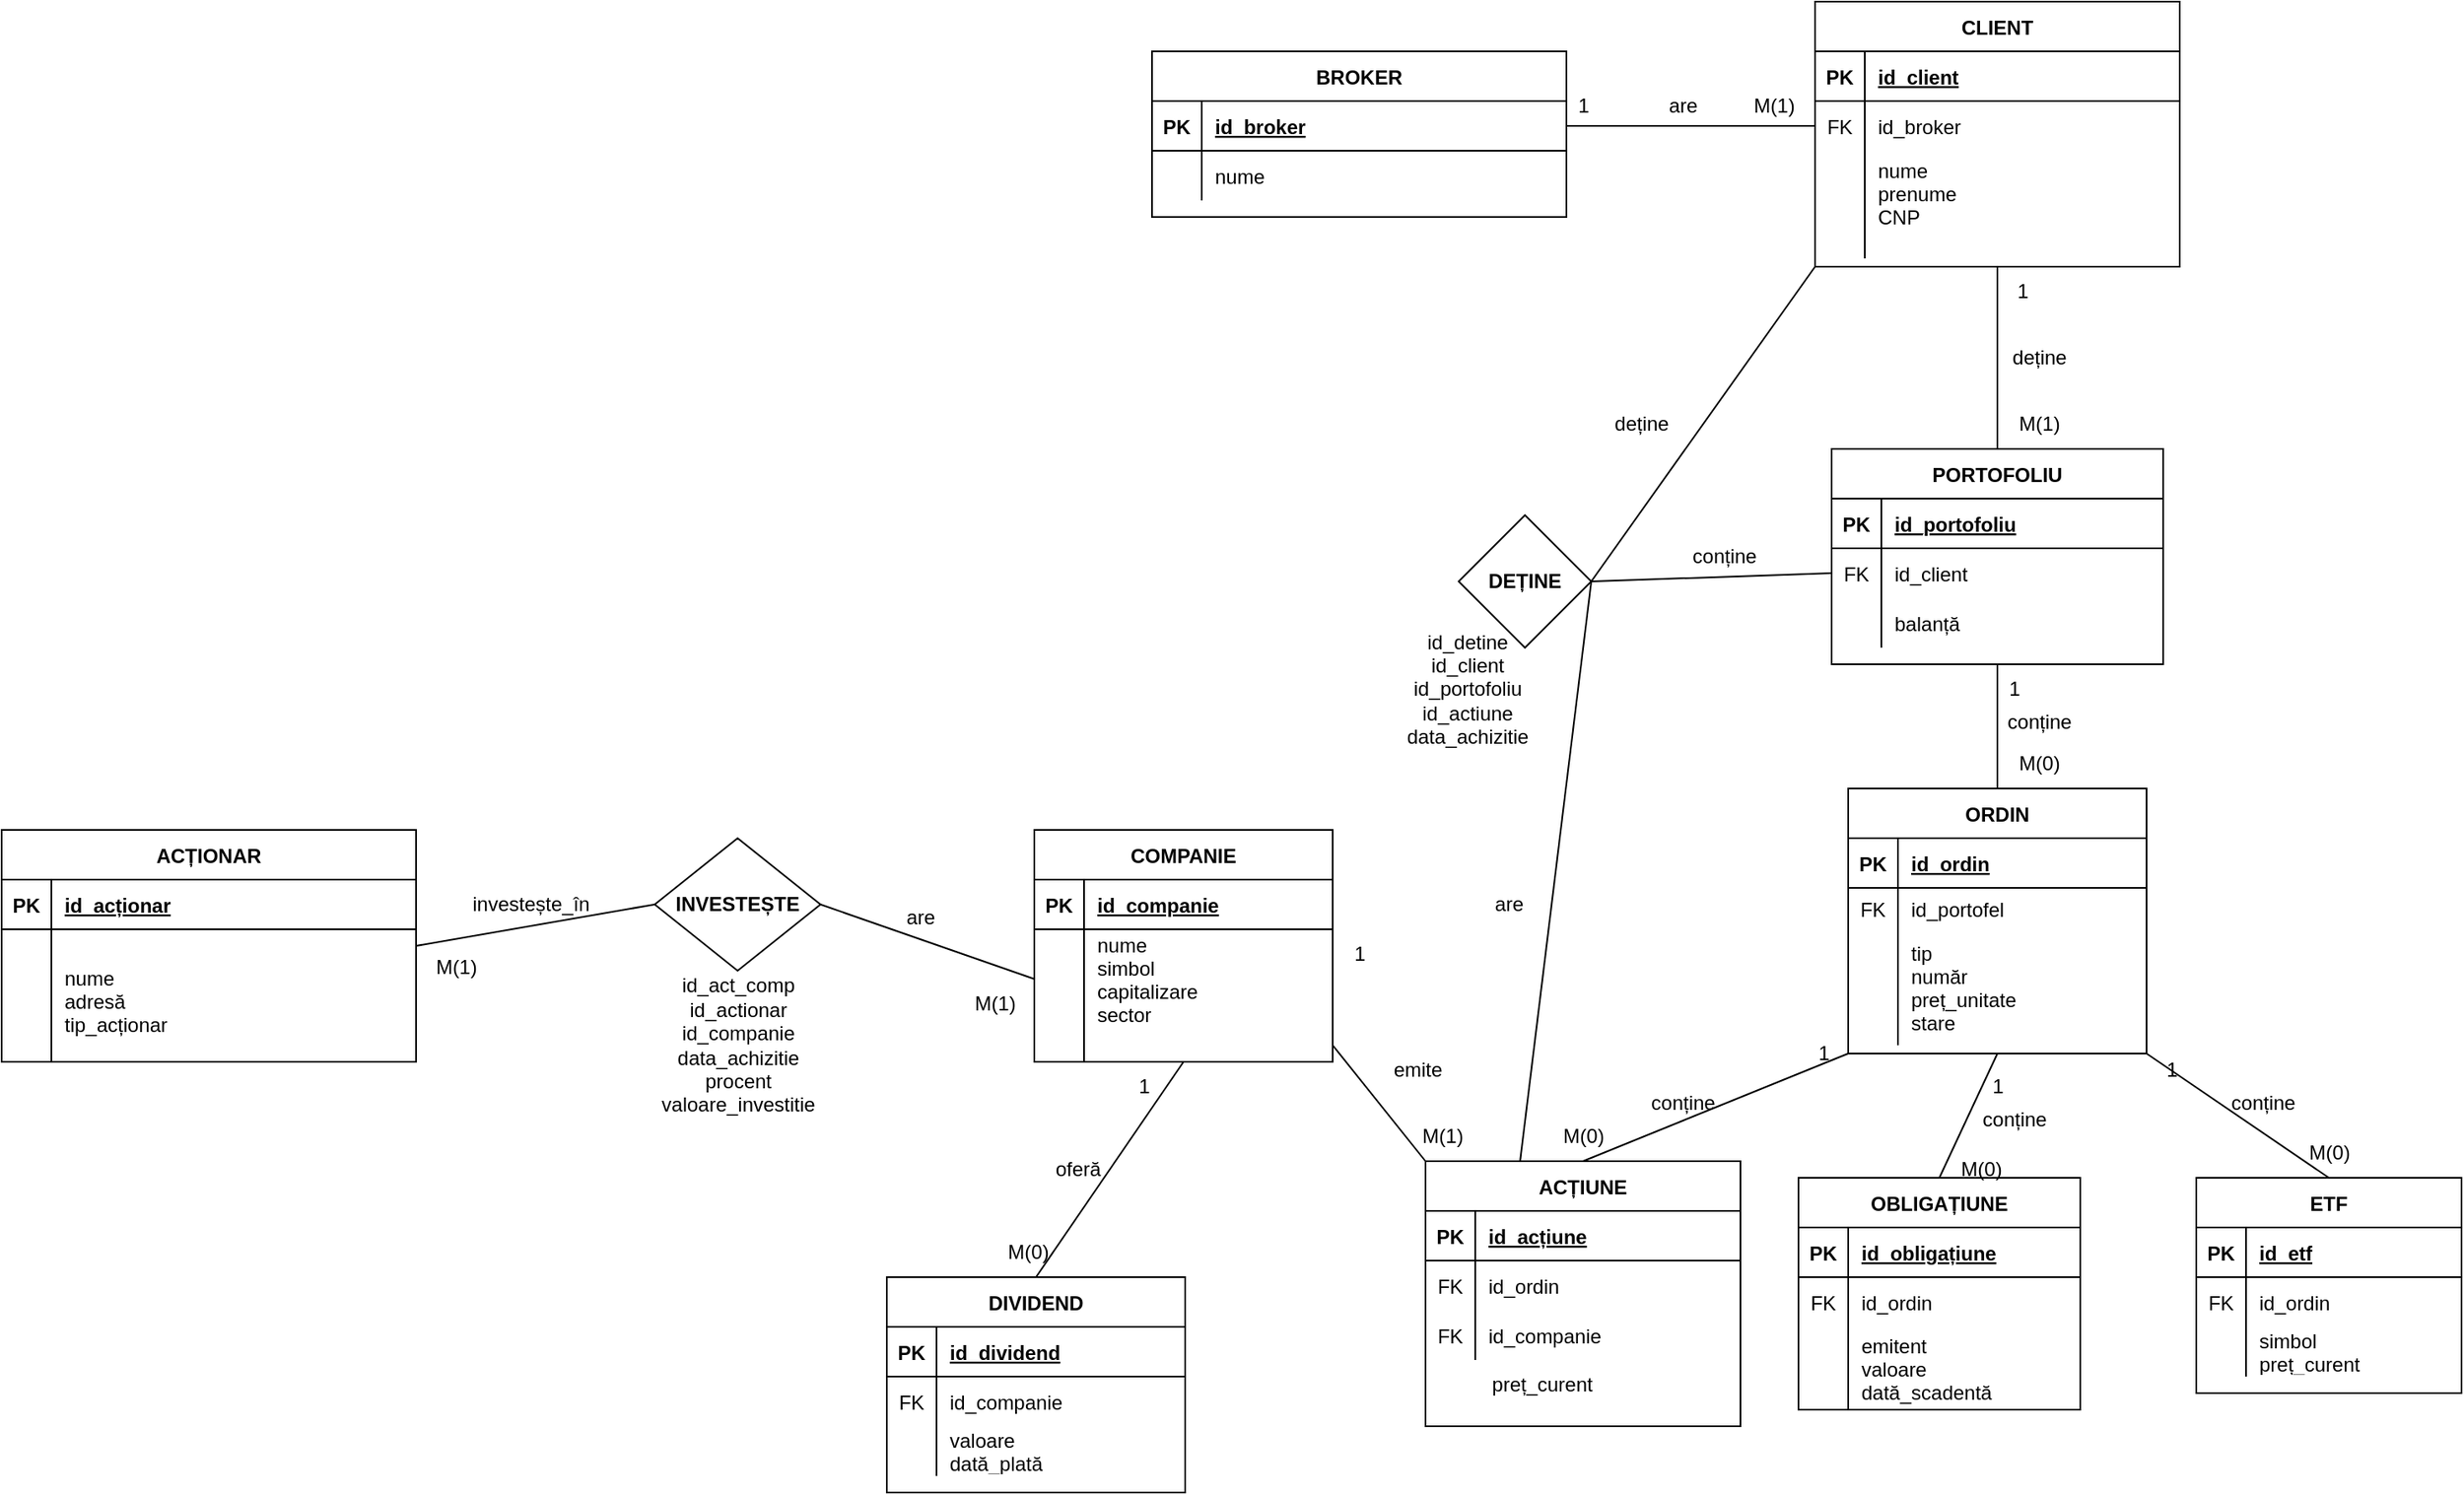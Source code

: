 <mxfile version="22.1.1" type="device" pages="2">
  <diagram id="R2lEEEUBdFMjLlhIrx00" name="Page-1">
    <mxGraphModel dx="2924" dy="1110" grid="1" gridSize="10" guides="1" tooltips="1" connect="1" arrows="1" fold="1" page="1" pageScale="1" pageWidth="850" pageHeight="1100" math="0" shadow="0" extFonts="Permanent Marker^https://fonts.googleapis.com/css?family=Permanent+Marker">
      <root>
        <mxCell id="0" />
        <mxCell id="1" parent="0" />
        <mxCell id="C-vyLk0tnHw3VtMMgP7b-23" value="BROKER" style="shape=table;startSize=30;container=1;collapsible=1;childLayout=tableLayout;fixedRows=1;rowLines=0;fontStyle=1;align=center;resizeLast=1;" parent="1" vertex="1">
          <mxGeometry x="20" y="50" width="250" height="100" as="geometry" />
        </mxCell>
        <mxCell id="C-vyLk0tnHw3VtMMgP7b-24" value="" style="shape=partialRectangle;collapsible=0;dropTarget=0;pointerEvents=0;fillColor=none;points=[[0,0.5],[1,0.5]];portConstraint=eastwest;top=0;left=0;right=0;bottom=1;" parent="C-vyLk0tnHw3VtMMgP7b-23" vertex="1">
          <mxGeometry y="30" width="250" height="30" as="geometry" />
        </mxCell>
        <mxCell id="C-vyLk0tnHw3VtMMgP7b-25" value="PK" style="shape=partialRectangle;overflow=hidden;connectable=0;fillColor=none;top=0;left=0;bottom=0;right=0;fontStyle=1;" parent="C-vyLk0tnHw3VtMMgP7b-24" vertex="1">
          <mxGeometry width="30" height="30" as="geometry">
            <mxRectangle width="30" height="30" as="alternateBounds" />
          </mxGeometry>
        </mxCell>
        <mxCell id="C-vyLk0tnHw3VtMMgP7b-26" value="id_broker" style="shape=partialRectangle;overflow=hidden;connectable=0;fillColor=none;top=0;left=0;bottom=0;right=0;align=left;spacingLeft=6;fontStyle=5;" parent="C-vyLk0tnHw3VtMMgP7b-24" vertex="1">
          <mxGeometry x="30" width="220" height="30" as="geometry">
            <mxRectangle width="220" height="30" as="alternateBounds" />
          </mxGeometry>
        </mxCell>
        <mxCell id="C-vyLk0tnHw3VtMMgP7b-27" value="" style="shape=partialRectangle;collapsible=0;dropTarget=0;pointerEvents=0;fillColor=none;points=[[0,0.5],[1,0.5]];portConstraint=eastwest;top=0;left=0;right=0;bottom=0;" parent="C-vyLk0tnHw3VtMMgP7b-23" vertex="1">
          <mxGeometry y="60" width="250" height="30" as="geometry" />
        </mxCell>
        <mxCell id="C-vyLk0tnHw3VtMMgP7b-28" value="" style="shape=partialRectangle;overflow=hidden;connectable=0;fillColor=none;top=0;left=0;bottom=0;right=0;" parent="C-vyLk0tnHw3VtMMgP7b-27" vertex="1">
          <mxGeometry width="30" height="30" as="geometry">
            <mxRectangle width="30" height="30" as="alternateBounds" />
          </mxGeometry>
        </mxCell>
        <mxCell id="C-vyLk0tnHw3VtMMgP7b-29" value="nume" style="shape=partialRectangle;overflow=hidden;connectable=0;fillColor=none;top=0;left=0;bottom=0;right=0;align=left;spacingLeft=6;" parent="C-vyLk0tnHw3VtMMgP7b-27" vertex="1">
          <mxGeometry x="30" width="220" height="30" as="geometry">
            <mxRectangle width="220" height="30" as="alternateBounds" />
          </mxGeometry>
        </mxCell>
        <mxCell id="0l41ODt3sagTzn-8cAt7-6" value="CLIENT" style="shape=table;startSize=30;container=1;collapsible=1;childLayout=tableLayout;fixedRows=1;rowLines=0;fontStyle=1;align=center;resizeLast=1;" parent="1" vertex="1">
          <mxGeometry x="420" y="20" width="220" height="160" as="geometry" />
        </mxCell>
        <mxCell id="0l41ODt3sagTzn-8cAt7-7" value="" style="shape=partialRectangle;collapsible=0;dropTarget=0;pointerEvents=0;fillColor=none;points=[[0,0.5],[1,0.5]];portConstraint=eastwest;top=0;left=0;right=0;bottom=1;" parent="0l41ODt3sagTzn-8cAt7-6" vertex="1">
          <mxGeometry y="30" width="220" height="30" as="geometry" />
        </mxCell>
        <mxCell id="0l41ODt3sagTzn-8cAt7-8" value="PK" style="shape=partialRectangle;overflow=hidden;connectable=0;fillColor=none;top=0;left=0;bottom=0;right=0;fontStyle=1;" parent="0l41ODt3sagTzn-8cAt7-7" vertex="1">
          <mxGeometry width="30" height="30" as="geometry">
            <mxRectangle width="30" height="30" as="alternateBounds" />
          </mxGeometry>
        </mxCell>
        <mxCell id="0l41ODt3sagTzn-8cAt7-9" value="id_client" style="shape=partialRectangle;overflow=hidden;connectable=0;fillColor=none;top=0;left=0;bottom=0;right=0;align=left;spacingLeft=6;fontStyle=5;" parent="0l41ODt3sagTzn-8cAt7-7" vertex="1">
          <mxGeometry x="30" width="190" height="30" as="geometry">
            <mxRectangle width="190" height="30" as="alternateBounds" />
          </mxGeometry>
        </mxCell>
        <mxCell id="0l41ODt3sagTzn-8cAt7-10" value="" style="shape=partialRectangle;collapsible=0;dropTarget=0;pointerEvents=0;fillColor=none;points=[[0,0.5],[1,0.5]];portConstraint=eastwest;top=0;left=0;right=0;bottom=0;" parent="0l41ODt3sagTzn-8cAt7-6" vertex="1">
          <mxGeometry y="60" width="220" height="30" as="geometry" />
        </mxCell>
        <mxCell id="0l41ODt3sagTzn-8cAt7-11" value="FK" style="shape=partialRectangle;overflow=hidden;connectable=0;fillColor=none;top=0;left=0;bottom=0;right=0;" parent="0l41ODt3sagTzn-8cAt7-10" vertex="1">
          <mxGeometry width="30" height="30" as="geometry">
            <mxRectangle width="30" height="30" as="alternateBounds" />
          </mxGeometry>
        </mxCell>
        <mxCell id="0l41ODt3sagTzn-8cAt7-12" value="id_broker" style="shape=partialRectangle;overflow=hidden;connectable=0;fillColor=none;top=0;left=0;bottom=0;right=0;align=left;spacingLeft=6;" parent="0l41ODt3sagTzn-8cAt7-10" vertex="1">
          <mxGeometry x="30" width="190" height="30" as="geometry">
            <mxRectangle width="190" height="30" as="alternateBounds" />
          </mxGeometry>
        </mxCell>
        <mxCell id="0l41ODt3sagTzn-8cAt7-13" value="" style="shape=partialRectangle;collapsible=0;dropTarget=0;pointerEvents=0;fillColor=none;points=[[0,0.5],[1,0.5]];portConstraint=eastwest;top=0;left=0;right=0;bottom=0;" parent="0l41ODt3sagTzn-8cAt7-6" vertex="1">
          <mxGeometry y="90" width="220" height="65" as="geometry" />
        </mxCell>
        <mxCell id="0l41ODt3sagTzn-8cAt7-14" value="" style="shape=partialRectangle;overflow=hidden;connectable=0;fillColor=none;top=0;left=0;bottom=0;right=0;" parent="0l41ODt3sagTzn-8cAt7-13" vertex="1">
          <mxGeometry width="30" height="65" as="geometry">
            <mxRectangle width="30" height="65" as="alternateBounds" />
          </mxGeometry>
        </mxCell>
        <mxCell id="0l41ODt3sagTzn-8cAt7-15" value="nume&#xa;prenume&#xa;CNP&#xa;" style="shape=partialRectangle;overflow=hidden;connectable=0;fillColor=none;top=0;left=0;bottom=0;right=0;align=left;spacingLeft=6;" parent="0l41ODt3sagTzn-8cAt7-13" vertex="1">
          <mxGeometry x="30" width="190" height="65" as="geometry">
            <mxRectangle width="190" height="65" as="alternateBounds" />
          </mxGeometry>
        </mxCell>
        <mxCell id="0l41ODt3sagTzn-8cAt7-16" value="PORTOFOLIU" style="shape=table;startSize=30;container=1;collapsible=1;childLayout=tableLayout;fixedRows=1;rowLines=0;fontStyle=1;align=center;resizeLast=1;" parent="1" vertex="1">
          <mxGeometry x="430" y="290" width="200" height="130" as="geometry" />
        </mxCell>
        <mxCell id="0l41ODt3sagTzn-8cAt7-17" value="" style="shape=partialRectangle;collapsible=0;dropTarget=0;pointerEvents=0;fillColor=none;points=[[0,0.5],[1,0.5]];portConstraint=eastwest;top=0;left=0;right=0;bottom=1;" parent="0l41ODt3sagTzn-8cAt7-16" vertex="1">
          <mxGeometry y="30" width="200" height="30" as="geometry" />
        </mxCell>
        <mxCell id="0l41ODt3sagTzn-8cAt7-18" value="PK" style="shape=partialRectangle;overflow=hidden;connectable=0;fillColor=none;top=0;left=0;bottom=0;right=0;fontStyle=1;" parent="0l41ODt3sagTzn-8cAt7-17" vertex="1">
          <mxGeometry width="30" height="30" as="geometry">
            <mxRectangle width="30" height="30" as="alternateBounds" />
          </mxGeometry>
        </mxCell>
        <mxCell id="0l41ODt3sagTzn-8cAt7-19" value="id_portofoliu" style="shape=partialRectangle;overflow=hidden;connectable=0;fillColor=none;top=0;left=0;bottom=0;right=0;align=left;spacingLeft=6;fontStyle=5;" parent="0l41ODt3sagTzn-8cAt7-17" vertex="1">
          <mxGeometry x="30" width="170" height="30" as="geometry">
            <mxRectangle width="170" height="30" as="alternateBounds" />
          </mxGeometry>
        </mxCell>
        <mxCell id="0l41ODt3sagTzn-8cAt7-20" value="" style="shape=partialRectangle;collapsible=0;dropTarget=0;pointerEvents=0;fillColor=none;points=[[0,0.5],[1,0.5]];portConstraint=eastwest;top=0;left=0;right=0;bottom=0;" parent="0l41ODt3sagTzn-8cAt7-16" vertex="1">
          <mxGeometry y="60" width="200" height="30" as="geometry" />
        </mxCell>
        <mxCell id="0l41ODt3sagTzn-8cAt7-21" value="FK" style="shape=partialRectangle;overflow=hidden;connectable=0;fillColor=none;top=0;left=0;bottom=0;right=0;" parent="0l41ODt3sagTzn-8cAt7-20" vertex="1">
          <mxGeometry width="30" height="30" as="geometry">
            <mxRectangle width="30" height="30" as="alternateBounds" />
          </mxGeometry>
        </mxCell>
        <mxCell id="0l41ODt3sagTzn-8cAt7-22" value="id_client" style="shape=partialRectangle;overflow=hidden;connectable=0;fillColor=none;top=0;left=0;bottom=0;right=0;align=left;spacingLeft=6;" parent="0l41ODt3sagTzn-8cAt7-20" vertex="1">
          <mxGeometry x="30" width="170" height="30" as="geometry">
            <mxRectangle width="170" height="30" as="alternateBounds" />
          </mxGeometry>
        </mxCell>
        <mxCell id="0l41ODt3sagTzn-8cAt7-23" value="" style="shape=partialRectangle;collapsible=0;dropTarget=0;pointerEvents=0;fillColor=none;points=[[0,0.5],[1,0.5]];portConstraint=eastwest;top=0;left=0;right=0;bottom=0;" parent="0l41ODt3sagTzn-8cAt7-16" vertex="1">
          <mxGeometry y="90" width="200" height="30" as="geometry" />
        </mxCell>
        <mxCell id="0l41ODt3sagTzn-8cAt7-24" value="" style="shape=partialRectangle;overflow=hidden;connectable=0;fillColor=none;top=0;left=0;bottom=0;right=0;" parent="0l41ODt3sagTzn-8cAt7-23" vertex="1">
          <mxGeometry width="30" height="30" as="geometry">
            <mxRectangle width="30" height="30" as="alternateBounds" />
          </mxGeometry>
        </mxCell>
        <mxCell id="0l41ODt3sagTzn-8cAt7-25" value="balanță" style="shape=partialRectangle;overflow=hidden;connectable=0;fillColor=none;top=0;left=0;bottom=0;right=0;align=left;spacingLeft=6;" parent="0l41ODt3sagTzn-8cAt7-23" vertex="1">
          <mxGeometry x="30" width="170" height="30" as="geometry">
            <mxRectangle width="170" height="30" as="alternateBounds" />
          </mxGeometry>
        </mxCell>
        <mxCell id="0l41ODt3sagTzn-8cAt7-26" value="ORDIN" style="shape=table;startSize=30;container=1;collapsible=1;childLayout=tableLayout;fixedRows=1;rowLines=0;fontStyle=1;align=center;resizeLast=1;" parent="1" vertex="1">
          <mxGeometry x="440" y="495" width="180" height="160" as="geometry" />
        </mxCell>
        <mxCell id="0l41ODt3sagTzn-8cAt7-27" value="" style="shape=partialRectangle;collapsible=0;dropTarget=0;pointerEvents=0;fillColor=none;points=[[0,0.5],[1,0.5]];portConstraint=eastwest;top=0;left=0;right=0;bottom=1;" parent="0l41ODt3sagTzn-8cAt7-26" vertex="1">
          <mxGeometry y="30" width="180" height="30" as="geometry" />
        </mxCell>
        <mxCell id="0l41ODt3sagTzn-8cAt7-28" value="PK" style="shape=partialRectangle;overflow=hidden;connectable=0;fillColor=none;top=0;left=0;bottom=0;right=0;fontStyle=1;" parent="0l41ODt3sagTzn-8cAt7-27" vertex="1">
          <mxGeometry width="30" height="30" as="geometry">
            <mxRectangle width="30" height="30" as="alternateBounds" />
          </mxGeometry>
        </mxCell>
        <mxCell id="0l41ODt3sagTzn-8cAt7-29" value="id_ordin" style="shape=partialRectangle;overflow=hidden;connectable=0;fillColor=none;top=0;left=0;bottom=0;right=0;align=left;spacingLeft=6;fontStyle=5;" parent="0l41ODt3sagTzn-8cAt7-27" vertex="1">
          <mxGeometry x="30" width="150" height="30" as="geometry">
            <mxRectangle width="150" height="30" as="alternateBounds" />
          </mxGeometry>
        </mxCell>
        <mxCell id="0l41ODt3sagTzn-8cAt7-30" value="" style="shape=partialRectangle;collapsible=0;dropTarget=0;pointerEvents=0;fillColor=none;points=[[0,0.5],[1,0.5]];portConstraint=eastwest;top=0;left=0;right=0;bottom=0;" parent="0l41ODt3sagTzn-8cAt7-26" vertex="1">
          <mxGeometry y="60" width="180" height="25" as="geometry" />
        </mxCell>
        <mxCell id="0l41ODt3sagTzn-8cAt7-31" value="FK" style="shape=partialRectangle;overflow=hidden;connectable=0;fillColor=none;top=0;left=0;bottom=0;right=0;" parent="0l41ODt3sagTzn-8cAt7-30" vertex="1">
          <mxGeometry width="30" height="25" as="geometry">
            <mxRectangle width="30" height="25" as="alternateBounds" />
          </mxGeometry>
        </mxCell>
        <mxCell id="0l41ODt3sagTzn-8cAt7-32" value="id_portofel" style="shape=partialRectangle;overflow=hidden;connectable=0;fillColor=none;top=0;left=0;bottom=0;right=0;align=left;spacingLeft=6;" parent="0l41ODt3sagTzn-8cAt7-30" vertex="1">
          <mxGeometry x="30" width="150" height="25" as="geometry">
            <mxRectangle width="150" height="25" as="alternateBounds" />
          </mxGeometry>
        </mxCell>
        <mxCell id="0l41ODt3sagTzn-8cAt7-33" value="" style="shape=partialRectangle;collapsible=0;dropTarget=0;pointerEvents=0;fillColor=none;points=[[0,0.5],[1,0.5]];portConstraint=eastwest;top=0;left=0;right=0;bottom=0;" parent="0l41ODt3sagTzn-8cAt7-26" vertex="1">
          <mxGeometry y="85" width="180" height="70" as="geometry" />
        </mxCell>
        <mxCell id="0l41ODt3sagTzn-8cAt7-34" value="" style="shape=partialRectangle;overflow=hidden;connectable=0;fillColor=none;top=0;left=0;bottom=0;right=0;" parent="0l41ODt3sagTzn-8cAt7-33" vertex="1">
          <mxGeometry width="30" height="70" as="geometry">
            <mxRectangle width="30" height="70" as="alternateBounds" />
          </mxGeometry>
        </mxCell>
        <mxCell id="0l41ODt3sagTzn-8cAt7-35" value="tip&#xa;număr&#xa;preț_unitate&#xa;stare" style="shape=partialRectangle;overflow=hidden;connectable=0;fillColor=none;top=0;left=0;bottom=0;right=0;align=left;spacingLeft=6;" parent="0l41ODt3sagTzn-8cAt7-33" vertex="1">
          <mxGeometry x="30" width="150" height="70" as="geometry">
            <mxRectangle width="150" height="70" as="alternateBounds" />
          </mxGeometry>
        </mxCell>
        <mxCell id="IBkrhntbeBRxh-45TwVK-1" value="OBLIGAȚIUNE" style="shape=table;startSize=30;container=1;collapsible=1;childLayout=tableLayout;fixedRows=1;rowLines=0;fontStyle=1;align=center;resizeLast=1;" parent="1" vertex="1">
          <mxGeometry x="410" y="730" width="170" height="140" as="geometry" />
        </mxCell>
        <mxCell id="IBkrhntbeBRxh-45TwVK-2" value="" style="shape=partialRectangle;collapsible=0;dropTarget=0;pointerEvents=0;fillColor=none;points=[[0,0.5],[1,0.5]];portConstraint=eastwest;top=0;left=0;right=0;bottom=1;" parent="IBkrhntbeBRxh-45TwVK-1" vertex="1">
          <mxGeometry y="30" width="170" height="30" as="geometry" />
        </mxCell>
        <mxCell id="IBkrhntbeBRxh-45TwVK-3" value="PK" style="shape=partialRectangle;overflow=hidden;connectable=0;fillColor=none;top=0;left=0;bottom=0;right=0;fontStyle=1;" parent="IBkrhntbeBRxh-45TwVK-2" vertex="1">
          <mxGeometry width="30" height="30" as="geometry">
            <mxRectangle width="30" height="30" as="alternateBounds" />
          </mxGeometry>
        </mxCell>
        <mxCell id="IBkrhntbeBRxh-45TwVK-4" value="id_obligațiune" style="shape=partialRectangle;overflow=hidden;connectable=0;fillColor=none;top=0;left=0;bottom=0;right=0;align=left;spacingLeft=6;fontStyle=5;" parent="IBkrhntbeBRxh-45TwVK-2" vertex="1">
          <mxGeometry x="30" width="140" height="30" as="geometry">
            <mxRectangle width="140" height="30" as="alternateBounds" />
          </mxGeometry>
        </mxCell>
        <mxCell id="IBkrhntbeBRxh-45TwVK-5" value="" style="shape=partialRectangle;collapsible=0;dropTarget=0;pointerEvents=0;fillColor=none;points=[[0,0.5],[1,0.5]];portConstraint=eastwest;top=0;left=0;right=0;bottom=0;" parent="IBkrhntbeBRxh-45TwVK-1" vertex="1">
          <mxGeometry y="60" width="170" height="30" as="geometry" />
        </mxCell>
        <mxCell id="IBkrhntbeBRxh-45TwVK-6" value="FK" style="shape=partialRectangle;overflow=hidden;connectable=0;fillColor=none;top=0;left=0;bottom=0;right=0;" parent="IBkrhntbeBRxh-45TwVK-5" vertex="1">
          <mxGeometry width="30" height="30" as="geometry">
            <mxRectangle width="30" height="30" as="alternateBounds" />
          </mxGeometry>
        </mxCell>
        <mxCell id="IBkrhntbeBRxh-45TwVK-7" value="id_ordin" style="shape=partialRectangle;overflow=hidden;connectable=0;fillColor=none;top=0;left=0;bottom=0;right=0;align=left;spacingLeft=6;" parent="IBkrhntbeBRxh-45TwVK-5" vertex="1">
          <mxGeometry x="30" width="140" height="30" as="geometry">
            <mxRectangle width="140" height="30" as="alternateBounds" />
          </mxGeometry>
        </mxCell>
        <mxCell id="IBkrhntbeBRxh-45TwVK-8" value="" style="shape=partialRectangle;collapsible=0;dropTarget=0;pointerEvents=0;fillColor=none;points=[[0,0.5],[1,0.5]];portConstraint=eastwest;top=0;left=0;right=0;bottom=0;" parent="IBkrhntbeBRxh-45TwVK-1" vertex="1">
          <mxGeometry y="90" width="170" height="50" as="geometry" />
        </mxCell>
        <mxCell id="IBkrhntbeBRxh-45TwVK-9" value="" style="shape=partialRectangle;overflow=hidden;connectable=0;fillColor=none;top=0;left=0;bottom=0;right=0;" parent="IBkrhntbeBRxh-45TwVK-8" vertex="1">
          <mxGeometry width="30" height="50" as="geometry">
            <mxRectangle width="30" height="50" as="alternateBounds" />
          </mxGeometry>
        </mxCell>
        <mxCell id="IBkrhntbeBRxh-45TwVK-10" value="emitent&#xa;valoare&#xa;dată_scadentă" style="shape=partialRectangle;overflow=hidden;connectable=0;fillColor=none;top=0;left=0;bottom=0;right=0;align=left;spacingLeft=6;" parent="IBkrhntbeBRxh-45TwVK-8" vertex="1">
          <mxGeometry x="30" width="140" height="50" as="geometry">
            <mxRectangle width="140" height="50" as="alternateBounds" />
          </mxGeometry>
        </mxCell>
        <mxCell id="IBkrhntbeBRxh-45TwVK-11" value="ACȚIUNE" style="shape=table;startSize=30;container=1;collapsible=1;childLayout=tableLayout;fixedRows=1;rowLines=0;fontStyle=1;align=center;resizeLast=1;" parent="1" vertex="1">
          <mxGeometry x="185" y="720" width="190" height="160" as="geometry" />
        </mxCell>
        <mxCell id="IBkrhntbeBRxh-45TwVK-12" value="" style="shape=partialRectangle;collapsible=0;dropTarget=0;pointerEvents=0;fillColor=none;points=[[0,0.5],[1,0.5]];portConstraint=eastwest;top=0;left=0;right=0;bottom=1;" parent="IBkrhntbeBRxh-45TwVK-11" vertex="1">
          <mxGeometry y="30" width="190" height="30" as="geometry" />
        </mxCell>
        <mxCell id="IBkrhntbeBRxh-45TwVK-13" value="PK" style="shape=partialRectangle;overflow=hidden;connectable=0;fillColor=none;top=0;left=0;bottom=0;right=0;fontStyle=1;" parent="IBkrhntbeBRxh-45TwVK-12" vertex="1">
          <mxGeometry width="30" height="30" as="geometry">
            <mxRectangle width="30" height="30" as="alternateBounds" />
          </mxGeometry>
        </mxCell>
        <mxCell id="IBkrhntbeBRxh-45TwVK-14" value="id_acțiune" style="shape=partialRectangle;overflow=hidden;connectable=0;fillColor=none;top=0;left=0;bottom=0;right=0;align=left;spacingLeft=6;fontStyle=5;" parent="IBkrhntbeBRxh-45TwVK-12" vertex="1">
          <mxGeometry x="30" width="160" height="30" as="geometry">
            <mxRectangle width="160" height="30" as="alternateBounds" />
          </mxGeometry>
        </mxCell>
        <mxCell id="IBkrhntbeBRxh-45TwVK-15" value="" style="shape=partialRectangle;collapsible=0;dropTarget=0;pointerEvents=0;fillColor=none;points=[[0,0.5],[1,0.5]];portConstraint=eastwest;top=0;left=0;right=0;bottom=0;" parent="IBkrhntbeBRxh-45TwVK-11" vertex="1">
          <mxGeometry y="60" width="190" height="30" as="geometry" />
        </mxCell>
        <mxCell id="IBkrhntbeBRxh-45TwVK-16" value="FK" style="shape=partialRectangle;overflow=hidden;connectable=0;fillColor=none;top=0;left=0;bottom=0;right=0;" parent="IBkrhntbeBRxh-45TwVK-15" vertex="1">
          <mxGeometry width="30" height="30" as="geometry">
            <mxRectangle width="30" height="30" as="alternateBounds" />
          </mxGeometry>
        </mxCell>
        <mxCell id="IBkrhntbeBRxh-45TwVK-17" value="id_ordin" style="shape=partialRectangle;overflow=hidden;connectable=0;fillColor=none;top=0;left=0;bottom=0;right=0;align=left;spacingLeft=6;" parent="IBkrhntbeBRxh-45TwVK-15" vertex="1">
          <mxGeometry x="30" width="160" height="30" as="geometry">
            <mxRectangle width="160" height="30" as="alternateBounds" />
          </mxGeometry>
        </mxCell>
        <mxCell id="IBkrhntbeBRxh-45TwVK-18" value="" style="shape=partialRectangle;collapsible=0;dropTarget=0;pointerEvents=0;fillColor=none;points=[[0,0.5],[1,0.5]];portConstraint=eastwest;top=0;left=0;right=0;bottom=0;" parent="IBkrhntbeBRxh-45TwVK-11" vertex="1">
          <mxGeometry y="90" width="190" height="30" as="geometry" />
        </mxCell>
        <mxCell id="IBkrhntbeBRxh-45TwVK-19" value="FK" style="shape=partialRectangle;overflow=hidden;connectable=0;fillColor=none;top=0;left=0;bottom=0;right=0;" parent="IBkrhntbeBRxh-45TwVK-18" vertex="1">
          <mxGeometry width="30" height="30" as="geometry">
            <mxRectangle width="30" height="30" as="alternateBounds" />
          </mxGeometry>
        </mxCell>
        <mxCell id="IBkrhntbeBRxh-45TwVK-20" value="id_companie" style="shape=partialRectangle;overflow=hidden;connectable=0;fillColor=none;top=0;left=0;bottom=0;right=0;align=left;spacingLeft=6;" parent="IBkrhntbeBRxh-45TwVK-18" vertex="1">
          <mxGeometry x="30" width="160" height="30" as="geometry">
            <mxRectangle width="160" height="30" as="alternateBounds" />
          </mxGeometry>
        </mxCell>
        <mxCell id="IBkrhntbeBRxh-45TwVK-21" value="ETF" style="shape=table;startSize=30;container=1;collapsible=1;childLayout=tableLayout;fixedRows=1;rowLines=0;fontStyle=1;align=center;resizeLast=1;" parent="1" vertex="1">
          <mxGeometry x="650" y="730" width="160" height="130" as="geometry" />
        </mxCell>
        <mxCell id="IBkrhntbeBRxh-45TwVK-22" value="" style="shape=partialRectangle;collapsible=0;dropTarget=0;pointerEvents=0;fillColor=none;points=[[0,0.5],[1,0.5]];portConstraint=eastwest;top=0;left=0;right=0;bottom=1;" parent="IBkrhntbeBRxh-45TwVK-21" vertex="1">
          <mxGeometry y="30" width="160" height="30" as="geometry" />
        </mxCell>
        <mxCell id="IBkrhntbeBRxh-45TwVK-23" value="PK" style="shape=partialRectangle;overflow=hidden;connectable=0;fillColor=none;top=0;left=0;bottom=0;right=0;fontStyle=1;" parent="IBkrhntbeBRxh-45TwVK-22" vertex="1">
          <mxGeometry width="30" height="30" as="geometry">
            <mxRectangle width="30" height="30" as="alternateBounds" />
          </mxGeometry>
        </mxCell>
        <mxCell id="IBkrhntbeBRxh-45TwVK-24" value="id_etf" style="shape=partialRectangle;overflow=hidden;connectable=0;fillColor=none;top=0;left=0;bottom=0;right=0;align=left;spacingLeft=6;fontStyle=5;" parent="IBkrhntbeBRxh-45TwVK-22" vertex="1">
          <mxGeometry x="30" width="130" height="30" as="geometry">
            <mxRectangle width="130" height="30" as="alternateBounds" />
          </mxGeometry>
        </mxCell>
        <mxCell id="IBkrhntbeBRxh-45TwVK-25" value="" style="shape=partialRectangle;collapsible=0;dropTarget=0;pointerEvents=0;fillColor=none;points=[[0,0.5],[1,0.5]];portConstraint=eastwest;top=0;left=0;right=0;bottom=0;" parent="IBkrhntbeBRxh-45TwVK-21" vertex="1">
          <mxGeometry y="60" width="160" height="30" as="geometry" />
        </mxCell>
        <mxCell id="IBkrhntbeBRxh-45TwVK-26" value="FK" style="shape=partialRectangle;overflow=hidden;connectable=0;fillColor=none;top=0;left=0;bottom=0;right=0;" parent="IBkrhntbeBRxh-45TwVK-25" vertex="1">
          <mxGeometry width="30" height="30" as="geometry">
            <mxRectangle width="30" height="30" as="alternateBounds" />
          </mxGeometry>
        </mxCell>
        <mxCell id="IBkrhntbeBRxh-45TwVK-27" value="id_ordin" style="shape=partialRectangle;overflow=hidden;connectable=0;fillColor=none;top=0;left=0;bottom=0;right=0;align=left;spacingLeft=6;" parent="IBkrhntbeBRxh-45TwVK-25" vertex="1">
          <mxGeometry x="30" width="130" height="30" as="geometry">
            <mxRectangle width="130" height="30" as="alternateBounds" />
          </mxGeometry>
        </mxCell>
        <mxCell id="IBkrhntbeBRxh-45TwVK-28" value="" style="shape=partialRectangle;collapsible=0;dropTarget=0;pointerEvents=0;fillColor=none;points=[[0,0.5],[1,0.5]];portConstraint=eastwest;top=0;left=0;right=0;bottom=0;" parent="IBkrhntbeBRxh-45TwVK-21" vertex="1">
          <mxGeometry y="90" width="160" height="30" as="geometry" />
        </mxCell>
        <mxCell id="IBkrhntbeBRxh-45TwVK-29" value="" style="shape=partialRectangle;overflow=hidden;connectable=0;fillColor=none;top=0;left=0;bottom=0;right=0;" parent="IBkrhntbeBRxh-45TwVK-28" vertex="1">
          <mxGeometry width="30" height="30" as="geometry">
            <mxRectangle width="30" height="30" as="alternateBounds" />
          </mxGeometry>
        </mxCell>
        <mxCell id="IBkrhntbeBRxh-45TwVK-30" value="simbol&#xa;preț_curent" style="shape=partialRectangle;overflow=hidden;connectable=0;fillColor=none;top=0;left=0;bottom=0;right=0;align=left;spacingLeft=6;" parent="IBkrhntbeBRxh-45TwVK-28" vertex="1">
          <mxGeometry x="30" width="130" height="30" as="geometry">
            <mxRectangle width="130" height="30" as="alternateBounds" />
          </mxGeometry>
        </mxCell>
        <mxCell id="IBkrhntbeBRxh-45TwVK-31" value="DIVIDEND" style="shape=table;startSize=30;container=1;collapsible=1;childLayout=tableLayout;fixedRows=1;rowLines=0;fontStyle=1;align=center;resizeLast=1;" parent="1" vertex="1">
          <mxGeometry x="-140" y="790" width="180" height="130" as="geometry" />
        </mxCell>
        <mxCell id="IBkrhntbeBRxh-45TwVK-32" value="" style="shape=partialRectangle;collapsible=0;dropTarget=0;pointerEvents=0;fillColor=none;points=[[0,0.5],[1,0.5]];portConstraint=eastwest;top=0;left=0;right=0;bottom=1;" parent="IBkrhntbeBRxh-45TwVK-31" vertex="1">
          <mxGeometry y="30" width="180" height="30" as="geometry" />
        </mxCell>
        <mxCell id="IBkrhntbeBRxh-45TwVK-33" value="PK" style="shape=partialRectangle;overflow=hidden;connectable=0;fillColor=none;top=0;left=0;bottom=0;right=0;fontStyle=1;" parent="IBkrhntbeBRxh-45TwVK-32" vertex="1">
          <mxGeometry width="30" height="30" as="geometry">
            <mxRectangle width="30" height="30" as="alternateBounds" />
          </mxGeometry>
        </mxCell>
        <mxCell id="IBkrhntbeBRxh-45TwVK-34" value="id_dividend" style="shape=partialRectangle;overflow=hidden;connectable=0;fillColor=none;top=0;left=0;bottom=0;right=0;align=left;spacingLeft=6;fontStyle=5;" parent="IBkrhntbeBRxh-45TwVK-32" vertex="1">
          <mxGeometry x="30" width="150" height="30" as="geometry">
            <mxRectangle width="150" height="30" as="alternateBounds" />
          </mxGeometry>
        </mxCell>
        <mxCell id="IBkrhntbeBRxh-45TwVK-35" value="" style="shape=partialRectangle;collapsible=0;dropTarget=0;pointerEvents=0;fillColor=none;points=[[0,0.5],[1,0.5]];portConstraint=eastwest;top=0;left=0;right=0;bottom=0;" parent="IBkrhntbeBRxh-45TwVK-31" vertex="1">
          <mxGeometry y="60" width="180" height="30" as="geometry" />
        </mxCell>
        <mxCell id="IBkrhntbeBRxh-45TwVK-36" value="FK" style="shape=partialRectangle;overflow=hidden;connectable=0;fillColor=none;top=0;left=0;bottom=0;right=0;" parent="IBkrhntbeBRxh-45TwVK-35" vertex="1">
          <mxGeometry width="30" height="30" as="geometry">
            <mxRectangle width="30" height="30" as="alternateBounds" />
          </mxGeometry>
        </mxCell>
        <mxCell id="IBkrhntbeBRxh-45TwVK-37" value="id_companie" style="shape=partialRectangle;overflow=hidden;connectable=0;fillColor=none;top=0;left=0;bottom=0;right=0;align=left;spacingLeft=6;" parent="IBkrhntbeBRxh-45TwVK-35" vertex="1">
          <mxGeometry x="30" width="150" height="30" as="geometry">
            <mxRectangle width="150" height="30" as="alternateBounds" />
          </mxGeometry>
        </mxCell>
        <mxCell id="IBkrhntbeBRxh-45TwVK-38" value="" style="shape=partialRectangle;collapsible=0;dropTarget=0;pointerEvents=0;fillColor=none;points=[[0,0.5],[1,0.5]];portConstraint=eastwest;top=0;left=0;right=0;bottom=0;" parent="IBkrhntbeBRxh-45TwVK-31" vertex="1">
          <mxGeometry y="90" width="180" height="30" as="geometry" />
        </mxCell>
        <mxCell id="IBkrhntbeBRxh-45TwVK-39" value="" style="shape=partialRectangle;overflow=hidden;connectable=0;fillColor=none;top=0;left=0;bottom=0;right=0;" parent="IBkrhntbeBRxh-45TwVK-38" vertex="1">
          <mxGeometry width="30" height="30" as="geometry">
            <mxRectangle width="30" height="30" as="alternateBounds" />
          </mxGeometry>
        </mxCell>
        <mxCell id="IBkrhntbeBRxh-45TwVK-40" value="valoare&#xa;dată_plată" style="shape=partialRectangle;overflow=hidden;connectable=0;fillColor=none;top=0;left=0;bottom=0;right=0;align=left;spacingLeft=6;" parent="IBkrhntbeBRxh-45TwVK-38" vertex="1">
          <mxGeometry x="30" width="150" height="30" as="geometry">
            <mxRectangle width="150" height="30" as="alternateBounds" />
          </mxGeometry>
        </mxCell>
        <mxCell id="-VNbd0uvvO6OSstWt9tD-1" value="" style="endArrow=none;html=1;rounded=0;entryX=0;entryY=0.5;entryDx=0;entryDy=0;exitX=1;exitY=0.5;exitDx=0;exitDy=0;" parent="1" source="C-vyLk0tnHw3VtMMgP7b-24" target="0l41ODt3sagTzn-8cAt7-10" edge="1">
          <mxGeometry width="50" height="50" relative="1" as="geometry">
            <mxPoint x="210" y="400" as="sourcePoint" />
            <mxPoint x="260" y="350" as="targetPoint" />
          </mxGeometry>
        </mxCell>
        <mxCell id="-VNbd0uvvO6OSstWt9tD-2" value="1" style="text;html=1;align=center;verticalAlign=middle;resizable=0;points=[];autosize=1;strokeColor=none;fillColor=none;" parent="1" vertex="1">
          <mxGeometry x="265" y="68" width="30" height="30" as="geometry" />
        </mxCell>
        <mxCell id="-VNbd0uvvO6OSstWt9tD-3" value="are" style="text;html=1;align=center;verticalAlign=middle;resizable=0;points=[];autosize=1;strokeColor=none;fillColor=none;" parent="1" vertex="1">
          <mxGeometry x="320" y="68" width="40" height="30" as="geometry" />
        </mxCell>
        <mxCell id="-VNbd0uvvO6OSstWt9tD-4" value="M(1)" style="text;html=1;align=center;verticalAlign=middle;resizable=0;points=[];autosize=1;strokeColor=none;fillColor=none;" parent="1" vertex="1">
          <mxGeometry x="370" y="68" width="50" height="30" as="geometry" />
        </mxCell>
        <mxCell id="-VNbd0uvvO6OSstWt9tD-5" value="" style="endArrow=none;html=1;rounded=0;entryX=0.5;entryY=1;entryDx=0;entryDy=0;exitX=0.5;exitY=0;exitDx=0;exitDy=0;" parent="1" source="0l41ODt3sagTzn-8cAt7-16" target="0l41ODt3sagTzn-8cAt7-6" edge="1">
          <mxGeometry width="50" height="50" relative="1" as="geometry">
            <mxPoint x="420" y="320" as="sourcePoint" />
            <mxPoint x="470" y="270" as="targetPoint" />
          </mxGeometry>
        </mxCell>
        <mxCell id="-VNbd0uvvO6OSstWt9tD-6" value="1" style="text;html=1;align=center;verticalAlign=middle;resizable=0;points=[];autosize=1;strokeColor=none;fillColor=none;" parent="1" vertex="1">
          <mxGeometry x="530" y="180" width="30" height="30" as="geometry" />
        </mxCell>
        <mxCell id="-VNbd0uvvO6OSstWt9tD-7" value="deține" style="text;html=1;align=center;verticalAlign=middle;resizable=0;points=[];autosize=1;strokeColor=none;fillColor=none;" parent="1" vertex="1">
          <mxGeometry x="525" y="220" width="60" height="30" as="geometry" />
        </mxCell>
        <mxCell id="-VNbd0uvvO6OSstWt9tD-8" value="M(1)" style="text;html=1;align=center;verticalAlign=middle;resizable=0;points=[];autosize=1;strokeColor=none;fillColor=none;" parent="1" vertex="1">
          <mxGeometry x="530" y="260" width="50" height="30" as="geometry" />
        </mxCell>
        <mxCell id="-VNbd0uvvO6OSstWt9tD-9" value="1" style="text;html=1;align=center;verticalAlign=middle;resizable=0;points=[];autosize=1;strokeColor=none;fillColor=none;" parent="1" vertex="1">
          <mxGeometry x="525" y="420" width="30" height="30" as="geometry" />
        </mxCell>
        <mxCell id="-VNbd0uvvO6OSstWt9tD-10" value="M(0)" style="text;html=1;align=center;verticalAlign=middle;resizable=0;points=[];autosize=1;strokeColor=none;fillColor=none;" parent="1" vertex="1">
          <mxGeometry x="530" y="465" width="50" height="30" as="geometry" />
        </mxCell>
        <mxCell id="-VNbd0uvvO6OSstWt9tD-11" value="" style="endArrow=none;html=1;rounded=0;entryX=0.5;entryY=1;entryDx=0;entryDy=0;exitX=0.5;exitY=0;exitDx=0;exitDy=0;" parent="1" source="0l41ODt3sagTzn-8cAt7-26" target="0l41ODt3sagTzn-8cAt7-16" edge="1">
          <mxGeometry width="50" height="50" relative="1" as="geometry">
            <mxPoint x="420" y="510" as="sourcePoint" />
            <mxPoint x="470" y="460" as="targetPoint" />
          </mxGeometry>
        </mxCell>
        <mxCell id="-VNbd0uvvO6OSstWt9tD-12" value="conține" style="text;html=1;align=center;verticalAlign=middle;resizable=0;points=[];autosize=1;strokeColor=none;fillColor=none;" parent="1" vertex="1">
          <mxGeometry x="525" y="440" width="60" height="30" as="geometry" />
        </mxCell>
        <mxCell id="-VNbd0uvvO6OSstWt9tD-13" value="" style="endArrow=none;html=1;rounded=0;entryX=1;entryY=1;entryDx=0;entryDy=0;exitX=0.5;exitY=0;exitDx=0;exitDy=0;" parent="1" source="IBkrhntbeBRxh-45TwVK-21" target="0l41ODt3sagTzn-8cAt7-26" edge="1">
          <mxGeometry width="50" height="50" relative="1" as="geometry">
            <mxPoint x="420" y="700" as="sourcePoint" />
            <mxPoint x="470" y="650" as="targetPoint" />
          </mxGeometry>
        </mxCell>
        <mxCell id="-VNbd0uvvO6OSstWt9tD-14" value="" style="endArrow=none;html=1;rounded=0;entryX=0.5;entryY=1;entryDx=0;entryDy=0;exitX=0.5;exitY=0;exitDx=0;exitDy=0;" parent="1" source="IBkrhntbeBRxh-45TwVK-1" target="0l41ODt3sagTzn-8cAt7-26" edge="1">
          <mxGeometry width="50" height="50" relative="1" as="geometry">
            <mxPoint x="420" y="700" as="sourcePoint" />
            <mxPoint x="470" y="650" as="targetPoint" />
          </mxGeometry>
        </mxCell>
        <mxCell id="-VNbd0uvvO6OSstWt9tD-15" value="1" style="text;html=1;align=center;verticalAlign=middle;resizable=0;points=[];autosize=1;strokeColor=none;fillColor=none;" parent="1" vertex="1">
          <mxGeometry x="620" y="650" width="30" height="30" as="geometry" />
        </mxCell>
        <mxCell id="-VNbd0uvvO6OSstWt9tD-16" value="conține" style="text;html=1;align=center;verticalAlign=middle;resizable=0;points=[];autosize=1;strokeColor=none;fillColor=none;" parent="1" vertex="1">
          <mxGeometry x="660" y="670" width="60" height="30" as="geometry" />
        </mxCell>
        <mxCell id="-VNbd0uvvO6OSstWt9tD-17" value="M(0)" style="text;html=1;align=center;verticalAlign=middle;resizable=0;points=[];autosize=1;strokeColor=none;fillColor=none;" parent="1" vertex="1">
          <mxGeometry x="705" y="700" width="50" height="30" as="geometry" />
        </mxCell>
        <mxCell id="-VNbd0uvvO6OSstWt9tD-20" value="1" style="text;html=1;align=center;verticalAlign=middle;resizable=0;points=[];autosize=1;strokeColor=none;fillColor=none;" parent="1" vertex="1">
          <mxGeometry x="515" y="660" width="30" height="30" as="geometry" />
        </mxCell>
        <mxCell id="-VNbd0uvvO6OSstWt9tD-23" value="M(0)" style="text;html=1;align=center;verticalAlign=middle;resizable=0;points=[];autosize=1;strokeColor=none;fillColor=none;" parent="1" vertex="1">
          <mxGeometry x="495" y="710" width="50" height="30" as="geometry" />
        </mxCell>
        <mxCell id="-VNbd0uvvO6OSstWt9tD-24" value="conține" style="text;html=1;align=center;verticalAlign=middle;resizable=0;points=[];autosize=1;strokeColor=none;fillColor=none;" parent="1" vertex="1">
          <mxGeometry x="510" y="680" width="60" height="30" as="geometry" />
        </mxCell>
        <mxCell id="-VNbd0uvvO6OSstWt9tD-29" value="" style="endArrow=none;html=1;rounded=0;entryX=0;entryY=1;entryDx=0;entryDy=0;exitX=0.5;exitY=0;exitDx=0;exitDy=0;" parent="1" source="IBkrhntbeBRxh-45TwVK-11" target="0l41ODt3sagTzn-8cAt7-26" edge="1">
          <mxGeometry width="50" height="50" relative="1" as="geometry">
            <mxPoint x="295" y="700" as="sourcePoint" />
            <mxPoint x="345" y="650" as="targetPoint" />
          </mxGeometry>
        </mxCell>
        <mxCell id="-VNbd0uvvO6OSstWt9tD-30" value="1" style="text;html=1;align=center;verticalAlign=middle;resizable=0;points=[];autosize=1;strokeColor=none;fillColor=none;" parent="1" vertex="1">
          <mxGeometry x="410" y="640" width="30" height="30" as="geometry" />
        </mxCell>
        <mxCell id="-VNbd0uvvO6OSstWt9tD-31" value="conține" style="text;html=1;align=center;verticalAlign=middle;resizable=0;points=[];autosize=1;strokeColor=none;fillColor=none;" parent="1" vertex="1">
          <mxGeometry x="310" y="670" width="60" height="30" as="geometry" />
        </mxCell>
        <mxCell id="-VNbd0uvvO6OSstWt9tD-32" value="M(0)" style="text;html=1;align=center;verticalAlign=middle;resizable=0;points=[];autosize=1;strokeColor=none;fillColor=none;" parent="1" vertex="1">
          <mxGeometry x="255" y="690" width="50" height="30" as="geometry" />
        </mxCell>
        <mxCell id="-VNbd0uvvO6OSstWt9tD-34" value="COMPANIE" style="shape=table;startSize=30;container=1;collapsible=1;childLayout=tableLayout;fixedRows=1;rowLines=0;fontStyle=1;align=center;resizeLast=1;" parent="1" vertex="1">
          <mxGeometry x="-51" y="520" width="180" height="140" as="geometry" />
        </mxCell>
        <mxCell id="-VNbd0uvvO6OSstWt9tD-35" value="" style="shape=partialRectangle;collapsible=0;dropTarget=0;pointerEvents=0;fillColor=none;points=[[0,0.5],[1,0.5]];portConstraint=eastwest;top=0;left=0;right=0;bottom=1;" parent="-VNbd0uvvO6OSstWt9tD-34" vertex="1">
          <mxGeometry y="30" width="180" height="30" as="geometry" />
        </mxCell>
        <mxCell id="-VNbd0uvvO6OSstWt9tD-36" value="PK" style="shape=partialRectangle;overflow=hidden;connectable=0;fillColor=none;top=0;left=0;bottom=0;right=0;fontStyle=1;" parent="-VNbd0uvvO6OSstWt9tD-35" vertex="1">
          <mxGeometry width="30" height="30" as="geometry">
            <mxRectangle width="30" height="30" as="alternateBounds" />
          </mxGeometry>
        </mxCell>
        <mxCell id="-VNbd0uvvO6OSstWt9tD-37" value="id_companie" style="shape=partialRectangle;overflow=hidden;connectable=0;fillColor=none;top=0;left=0;bottom=0;right=0;align=left;spacingLeft=6;fontStyle=5;" parent="-VNbd0uvvO6OSstWt9tD-35" vertex="1">
          <mxGeometry x="30" width="150" height="30" as="geometry">
            <mxRectangle width="150" height="30" as="alternateBounds" />
          </mxGeometry>
        </mxCell>
        <mxCell id="-VNbd0uvvO6OSstWt9tD-41" value="" style="shape=partialRectangle;collapsible=0;dropTarget=0;pointerEvents=0;fillColor=none;points=[[0,0.5],[1,0.5]];portConstraint=eastwest;top=0;left=0;right=0;bottom=0;" parent="-VNbd0uvvO6OSstWt9tD-34" vertex="1">
          <mxGeometry y="60" width="180" height="60" as="geometry" />
        </mxCell>
        <mxCell id="-VNbd0uvvO6OSstWt9tD-42" value="" style="shape=partialRectangle;overflow=hidden;connectable=0;fillColor=none;top=0;left=0;bottom=0;right=0;" parent="-VNbd0uvvO6OSstWt9tD-41" vertex="1">
          <mxGeometry width="30" height="60" as="geometry">
            <mxRectangle width="30" height="60" as="alternateBounds" />
          </mxGeometry>
        </mxCell>
        <mxCell id="-VNbd0uvvO6OSstWt9tD-43" value="nume&#xa;simbol&#xa;capitalizare&#xa;sector" style="shape=partialRectangle;overflow=hidden;connectable=0;fillColor=none;top=0;left=0;bottom=0;right=0;align=left;spacingLeft=6;" parent="-VNbd0uvvO6OSstWt9tD-41" vertex="1">
          <mxGeometry x="30" width="150" height="60" as="geometry">
            <mxRectangle width="150" height="60" as="alternateBounds" />
          </mxGeometry>
        </mxCell>
        <mxCell id="-VNbd0uvvO6OSstWt9tD-38" value="" style="shape=partialRectangle;collapsible=0;dropTarget=0;pointerEvents=0;fillColor=none;points=[[0,0.5],[1,0.5]];portConstraint=eastwest;top=0;left=0;right=0;bottom=0;" parent="-VNbd0uvvO6OSstWt9tD-34" vertex="1">
          <mxGeometry y="120" width="180" height="20" as="geometry" />
        </mxCell>
        <mxCell id="-VNbd0uvvO6OSstWt9tD-39" value="" style="shape=partialRectangle;overflow=hidden;connectable=0;fillColor=none;top=0;left=0;bottom=0;right=0;" parent="-VNbd0uvvO6OSstWt9tD-38" vertex="1">
          <mxGeometry width="30" height="20" as="geometry">
            <mxRectangle width="30" height="20" as="alternateBounds" />
          </mxGeometry>
        </mxCell>
        <mxCell id="-VNbd0uvvO6OSstWt9tD-40" value="" style="shape=partialRectangle;overflow=hidden;connectable=0;fillColor=none;top=0;left=0;bottom=0;right=0;align=left;spacingLeft=6;" parent="-VNbd0uvvO6OSstWt9tD-38" vertex="1">
          <mxGeometry x="30" width="150" height="20" as="geometry">
            <mxRectangle width="150" height="20" as="alternateBounds" />
          </mxGeometry>
        </mxCell>
        <mxCell id="-VNbd0uvvO6OSstWt9tD-44" value="" style="endArrow=none;html=1;rounded=0;entryX=0;entryY=0;entryDx=0;entryDy=0;exitX=1;exitY=0.5;exitDx=0;exitDy=0;" parent="1" source="-VNbd0uvvO6OSstWt9tD-38" target="IBkrhntbeBRxh-45TwVK-11" edge="1">
          <mxGeometry width="50" height="50" relative="1" as="geometry">
            <mxPoint x="30" y="720" as="sourcePoint" />
            <mxPoint x="80" y="670" as="targetPoint" />
          </mxGeometry>
        </mxCell>
        <mxCell id="-VNbd0uvvO6OSstWt9tD-45" value="1" style="text;html=1;align=center;verticalAlign=middle;resizable=0;points=[];autosize=1;strokeColor=none;fillColor=none;" parent="1" vertex="1">
          <mxGeometry x="130" y="580" width="30" height="30" as="geometry" />
        </mxCell>
        <mxCell id="-VNbd0uvvO6OSstWt9tD-46" value="M(1)" style="text;html=1;align=center;verticalAlign=middle;resizable=0;points=[];autosize=1;strokeColor=none;fillColor=none;" parent="1" vertex="1">
          <mxGeometry x="170" y="690" width="50" height="30" as="geometry" />
        </mxCell>
        <mxCell id="-VNbd0uvvO6OSstWt9tD-47" value="emite" style="text;html=1;align=center;verticalAlign=middle;resizable=0;points=[];autosize=1;strokeColor=none;fillColor=none;" parent="1" vertex="1">
          <mxGeometry x="155" y="650" width="50" height="30" as="geometry" />
        </mxCell>
        <mxCell id="-VNbd0uvvO6OSstWt9tD-48" value="oferă" style="text;html=1;align=center;verticalAlign=middle;resizable=0;points=[];autosize=1;strokeColor=none;fillColor=none;" parent="1" vertex="1">
          <mxGeometry x="-50" y="710" width="50" height="30" as="geometry" />
        </mxCell>
        <mxCell id="-VNbd0uvvO6OSstWt9tD-49" value="" style="endArrow=none;html=1;rounded=0;entryX=0.5;entryY=1;entryDx=0;entryDy=0;exitX=0.5;exitY=0;exitDx=0;exitDy=0;" parent="1" source="IBkrhntbeBRxh-45TwVK-31" target="-VNbd0uvvO6OSstWt9tD-34" edge="1">
          <mxGeometry width="50" height="50" relative="1" as="geometry">
            <mxPoint x="20" y="760" as="sourcePoint" />
            <mxPoint x="70" y="710" as="targetPoint" />
          </mxGeometry>
        </mxCell>
        <mxCell id="-VNbd0uvvO6OSstWt9tD-50" value="1" style="text;html=1;align=center;verticalAlign=middle;resizable=0;points=[];autosize=1;strokeColor=none;fillColor=none;" parent="1" vertex="1">
          <mxGeometry y="660" width="30" height="30" as="geometry" />
        </mxCell>
        <mxCell id="-VNbd0uvvO6OSstWt9tD-51" value="M(0)" style="text;html=1;align=center;verticalAlign=middle;resizable=0;points=[];autosize=1;strokeColor=none;fillColor=none;" parent="1" vertex="1">
          <mxGeometry x="-80" y="760" width="50" height="30" as="geometry" />
        </mxCell>
        <mxCell id="-VNbd0uvvO6OSstWt9tD-53" value="" style="endArrow=none;html=1;rounded=0;entryX=0;entryY=0.5;entryDx=0;entryDy=0;exitX=1;exitY=0.5;exitDx=0;exitDy=0;" parent="1" source="-VNbd0uvvO6OSstWt9tD-57" target="0l41ODt3sagTzn-8cAt7-20" edge="1">
          <mxGeometry width="50" height="50" relative="1" as="geometry">
            <mxPoint x="290" y="370" as="sourcePoint" />
            <mxPoint x="345" y="520" as="targetPoint" />
          </mxGeometry>
        </mxCell>
        <mxCell id="-VNbd0uvvO6OSstWt9tD-54" value="" style="endArrow=none;html=1;rounded=0;exitX=0.3;exitY=0.003;exitDx=0;exitDy=0;exitPerimeter=0;entryX=1;entryY=0.5;entryDx=0;entryDy=0;" parent="1" source="IBkrhntbeBRxh-45TwVK-11" target="-VNbd0uvvO6OSstWt9tD-57" edge="1">
          <mxGeometry width="50" height="50" relative="1" as="geometry">
            <mxPoint x="245" y="570" as="sourcePoint" />
            <mxPoint x="290" y="370" as="targetPoint" />
          </mxGeometry>
        </mxCell>
        <mxCell id="-VNbd0uvvO6OSstWt9tD-55" value="" style="endArrow=none;html=1;rounded=0;entryX=0;entryY=1;entryDx=0;entryDy=0;exitX=1;exitY=0.5;exitDx=0;exitDy=0;" parent="1" source="-VNbd0uvvO6OSstWt9tD-57" target="0l41ODt3sagTzn-8cAt7-6" edge="1">
          <mxGeometry width="50" height="50" relative="1" as="geometry">
            <mxPoint x="300" y="370" as="sourcePoint" />
            <mxPoint x="390" y="240" as="targetPoint" />
          </mxGeometry>
        </mxCell>
        <mxCell id="-VNbd0uvvO6OSstWt9tD-57" value="&lt;b&gt;DEȚINE&lt;/b&gt;" style="rhombus;whiteSpace=wrap;html=1;" parent="1" vertex="1">
          <mxGeometry x="205" y="330" width="80" height="80" as="geometry" />
        </mxCell>
        <mxCell id="-VNbd0uvvO6OSstWt9tD-59" value="deține" style="text;html=1;align=center;verticalAlign=middle;resizable=0;points=[];autosize=1;strokeColor=none;fillColor=none;" parent="1" vertex="1">
          <mxGeometry x="285" y="260" width="60" height="30" as="geometry" />
        </mxCell>
        <mxCell id="-VNbd0uvvO6OSstWt9tD-61" value="are" style="text;html=1;align=center;verticalAlign=middle;resizable=0;points=[];autosize=1;strokeColor=none;fillColor=none;" parent="1" vertex="1">
          <mxGeometry x="215" y="550" width="40" height="30" as="geometry" />
        </mxCell>
        <mxCell id="-VNbd0uvvO6OSstWt9tD-62" value="conține" style="text;html=1;align=center;verticalAlign=middle;resizable=0;points=[];autosize=1;strokeColor=none;fillColor=none;" parent="1" vertex="1">
          <mxGeometry x="335" y="340" width="60" height="30" as="geometry" />
        </mxCell>
        <mxCell id="-VNbd0uvvO6OSstWt9tD-65" value="preț_curent" style="text;html=1;align=center;verticalAlign=middle;resizable=0;points=[];autosize=1;strokeColor=none;fillColor=none;" parent="1" vertex="1">
          <mxGeometry x="215" y="840" width="80" height="30" as="geometry" />
        </mxCell>
        <mxCell id="OoRFqI8MeztcHo7091h7-1" value="ACȚIONAR" style="shape=table;startSize=30;container=1;collapsible=1;childLayout=tableLayout;fixedRows=1;rowLines=0;fontStyle=1;align=center;resizeLast=1;" parent="1" vertex="1">
          <mxGeometry x="-674" y="520" width="250" height="140" as="geometry" />
        </mxCell>
        <mxCell id="OoRFqI8MeztcHo7091h7-2" value="" style="shape=partialRectangle;collapsible=0;dropTarget=0;pointerEvents=0;fillColor=none;points=[[0,0.5],[1,0.5]];portConstraint=eastwest;top=0;left=0;right=0;bottom=1;" parent="OoRFqI8MeztcHo7091h7-1" vertex="1">
          <mxGeometry y="30" width="250" height="30" as="geometry" />
        </mxCell>
        <mxCell id="OoRFqI8MeztcHo7091h7-3" value="PK" style="shape=partialRectangle;overflow=hidden;connectable=0;fillColor=none;top=0;left=0;bottom=0;right=0;fontStyle=1;" parent="OoRFqI8MeztcHo7091h7-2" vertex="1">
          <mxGeometry width="30" height="30" as="geometry">
            <mxRectangle width="30" height="30" as="alternateBounds" />
          </mxGeometry>
        </mxCell>
        <mxCell id="OoRFqI8MeztcHo7091h7-4" value="id_acționar" style="shape=partialRectangle;overflow=hidden;connectable=0;fillColor=none;top=0;left=0;bottom=0;right=0;align=left;spacingLeft=6;fontStyle=5;" parent="OoRFqI8MeztcHo7091h7-2" vertex="1">
          <mxGeometry x="30" width="220" height="30" as="geometry">
            <mxRectangle width="220" height="30" as="alternateBounds" />
          </mxGeometry>
        </mxCell>
        <mxCell id="OoRFqI8MeztcHo7091h7-5" value="" style="shape=partialRectangle;collapsible=0;dropTarget=0;pointerEvents=0;fillColor=none;points=[[0,0.5],[1,0.5]];portConstraint=eastwest;top=0;left=0;right=0;bottom=0;" parent="OoRFqI8MeztcHo7091h7-1" vertex="1">
          <mxGeometry y="60" width="250" height="20" as="geometry" />
        </mxCell>
        <mxCell id="OoRFqI8MeztcHo7091h7-6" value="" style="shape=partialRectangle;overflow=hidden;connectable=0;fillColor=none;top=0;left=0;bottom=0;right=0;" parent="OoRFqI8MeztcHo7091h7-5" vertex="1">
          <mxGeometry width="30" height="20" as="geometry">
            <mxRectangle width="30" height="20" as="alternateBounds" />
          </mxGeometry>
        </mxCell>
        <mxCell id="OoRFqI8MeztcHo7091h7-7" value="" style="shape=partialRectangle;overflow=hidden;connectable=0;fillColor=none;top=0;left=0;bottom=0;right=0;align=left;spacingLeft=6;" parent="OoRFqI8MeztcHo7091h7-5" vertex="1">
          <mxGeometry x="30" width="220" height="20" as="geometry">
            <mxRectangle width="220" height="20" as="alternateBounds" />
          </mxGeometry>
        </mxCell>
        <mxCell id="OoRFqI8MeztcHo7091h7-8" value="" style="shape=partialRectangle;collapsible=0;dropTarget=0;pointerEvents=0;fillColor=none;points=[[0,0.5],[1,0.5]];portConstraint=eastwest;top=0;left=0;right=0;bottom=0;" parent="OoRFqI8MeztcHo7091h7-1" vertex="1">
          <mxGeometry y="80" width="250" height="60" as="geometry" />
        </mxCell>
        <mxCell id="OoRFqI8MeztcHo7091h7-9" value="" style="shape=partialRectangle;overflow=hidden;connectable=0;fillColor=none;top=0;left=0;bottom=0;right=0;" parent="OoRFqI8MeztcHo7091h7-8" vertex="1">
          <mxGeometry width="30" height="60" as="geometry">
            <mxRectangle width="30" height="60" as="alternateBounds" />
          </mxGeometry>
        </mxCell>
        <mxCell id="OoRFqI8MeztcHo7091h7-10" value="nume&#xa;adresă&#xa;tip_acționar&#xa;" style="shape=partialRectangle;overflow=hidden;connectable=0;fillColor=none;top=0;left=0;bottom=0;right=0;align=left;spacingLeft=6;" parent="OoRFqI8MeztcHo7091h7-8" vertex="1">
          <mxGeometry x="30" width="220" height="60" as="geometry">
            <mxRectangle width="220" height="60" as="alternateBounds" />
          </mxGeometry>
        </mxCell>
        <mxCell id="OoRFqI8MeztcHo7091h7-11" value="" style="endArrow=none;html=1;rounded=0;exitX=1;exitY=0.5;exitDx=0;exitDy=0;entryX=0;entryY=0.5;entryDx=0;entryDy=0;" parent="1" source="OoRFqI8MeztcHo7091h7-5" target="OoRFqI8MeztcHo7091h7-13" edge="1">
          <mxGeometry width="50" height="50" relative="1" as="geometry">
            <mxPoint x="-100" y="490" as="sourcePoint" />
            <mxPoint x="-260" y="595" as="targetPoint" />
          </mxGeometry>
        </mxCell>
        <mxCell id="OoRFqI8MeztcHo7091h7-12" value="" style="endArrow=none;html=1;rounded=0;entryX=0;entryY=0.5;entryDx=0;entryDy=0;exitX=1;exitY=0.5;exitDx=0;exitDy=0;" parent="1" source="OoRFqI8MeztcHo7091h7-13" target="-VNbd0uvvO6OSstWt9tD-41" edge="1">
          <mxGeometry width="50" height="50" relative="1" as="geometry">
            <mxPoint x="-160" y="570" as="sourcePoint" />
            <mxPoint x="-50" y="440" as="targetPoint" />
          </mxGeometry>
        </mxCell>
        <mxCell id="OoRFqI8MeztcHo7091h7-13" value="&lt;b&gt;INVESTEȘTE&lt;/b&gt;" style="rhombus;whiteSpace=wrap;html=1;" parent="1" vertex="1">
          <mxGeometry x="-280" y="525" width="100" height="80" as="geometry" />
        </mxCell>
        <mxCell id="OoRFqI8MeztcHo7091h7-14" value="M(1)" style="text;html=1;align=center;verticalAlign=middle;resizable=0;points=[];autosize=1;strokeColor=none;fillColor=none;" parent="1" vertex="1">
          <mxGeometry x="-425" y="588" width="50" height="30" as="geometry" />
        </mxCell>
        <mxCell id="OoRFqI8MeztcHo7091h7-15" value="M(1)" style="text;html=1;align=center;verticalAlign=middle;resizable=0;points=[];autosize=1;strokeColor=none;fillColor=none;" parent="1" vertex="1">
          <mxGeometry x="-100" y="610" width="50" height="30" as="geometry" />
        </mxCell>
        <mxCell id="OoRFqI8MeztcHo7091h7-16" value="investește_în" style="text;html=1;align=center;verticalAlign=middle;resizable=0;points=[];autosize=1;strokeColor=none;fillColor=none;" parent="1" vertex="1">
          <mxGeometry x="-400" y="550" width="90" height="30" as="geometry" />
        </mxCell>
        <mxCell id="OoRFqI8MeztcHo7091h7-17" value="are" style="text;html=1;align=center;verticalAlign=middle;resizable=0;points=[];autosize=1;strokeColor=none;fillColor=none;" parent="1" vertex="1">
          <mxGeometry x="-140" y="558" width="40" height="30" as="geometry" />
        </mxCell>
        <mxCell id="_Jgw_lSQmw2zCg625oAK-1" value="id_detine&lt;br&gt;id_client&lt;br&gt;id_portofoliu&lt;br&gt;id_actiune&lt;br&gt;data_achizitie" style="text;html=1;align=center;verticalAlign=middle;resizable=0;points=[];autosize=1;strokeColor=none;fillColor=none;" parent="1" vertex="1">
          <mxGeometry x="160" y="390" width="100" height="90" as="geometry" />
        </mxCell>
        <mxCell id="_Jgw_lSQmw2zCg625oAK-2" value="id_act_comp&lt;br&gt;id_actionar&lt;br&gt;id_companie&lt;br&gt;data_achizitie&lt;br&gt;procent&lt;br&gt;valoare_investitie" style="text;html=1;align=center;verticalAlign=middle;resizable=0;points=[];autosize=1;strokeColor=none;fillColor=none;" parent="1" vertex="1">
          <mxGeometry x="-290" y="600" width="120" height="100" as="geometry" />
        </mxCell>
      </root>
    </mxGraphModel>
  </diagram>
  <diagram id="psKiwpmIP5z3CZ8Y-rT-" name="Pagina-2">
    <mxGraphModel dx="1290" dy="541" grid="1" gridSize="10" guides="1" tooltips="1" connect="1" arrows="1" fold="1" page="1" pageScale="1" pageWidth="827" pageHeight="1169" math="0" shadow="0">
      <root>
        <mxCell id="0" />
        <mxCell id="1" parent="0" />
      </root>
    </mxGraphModel>
  </diagram>
</mxfile>
